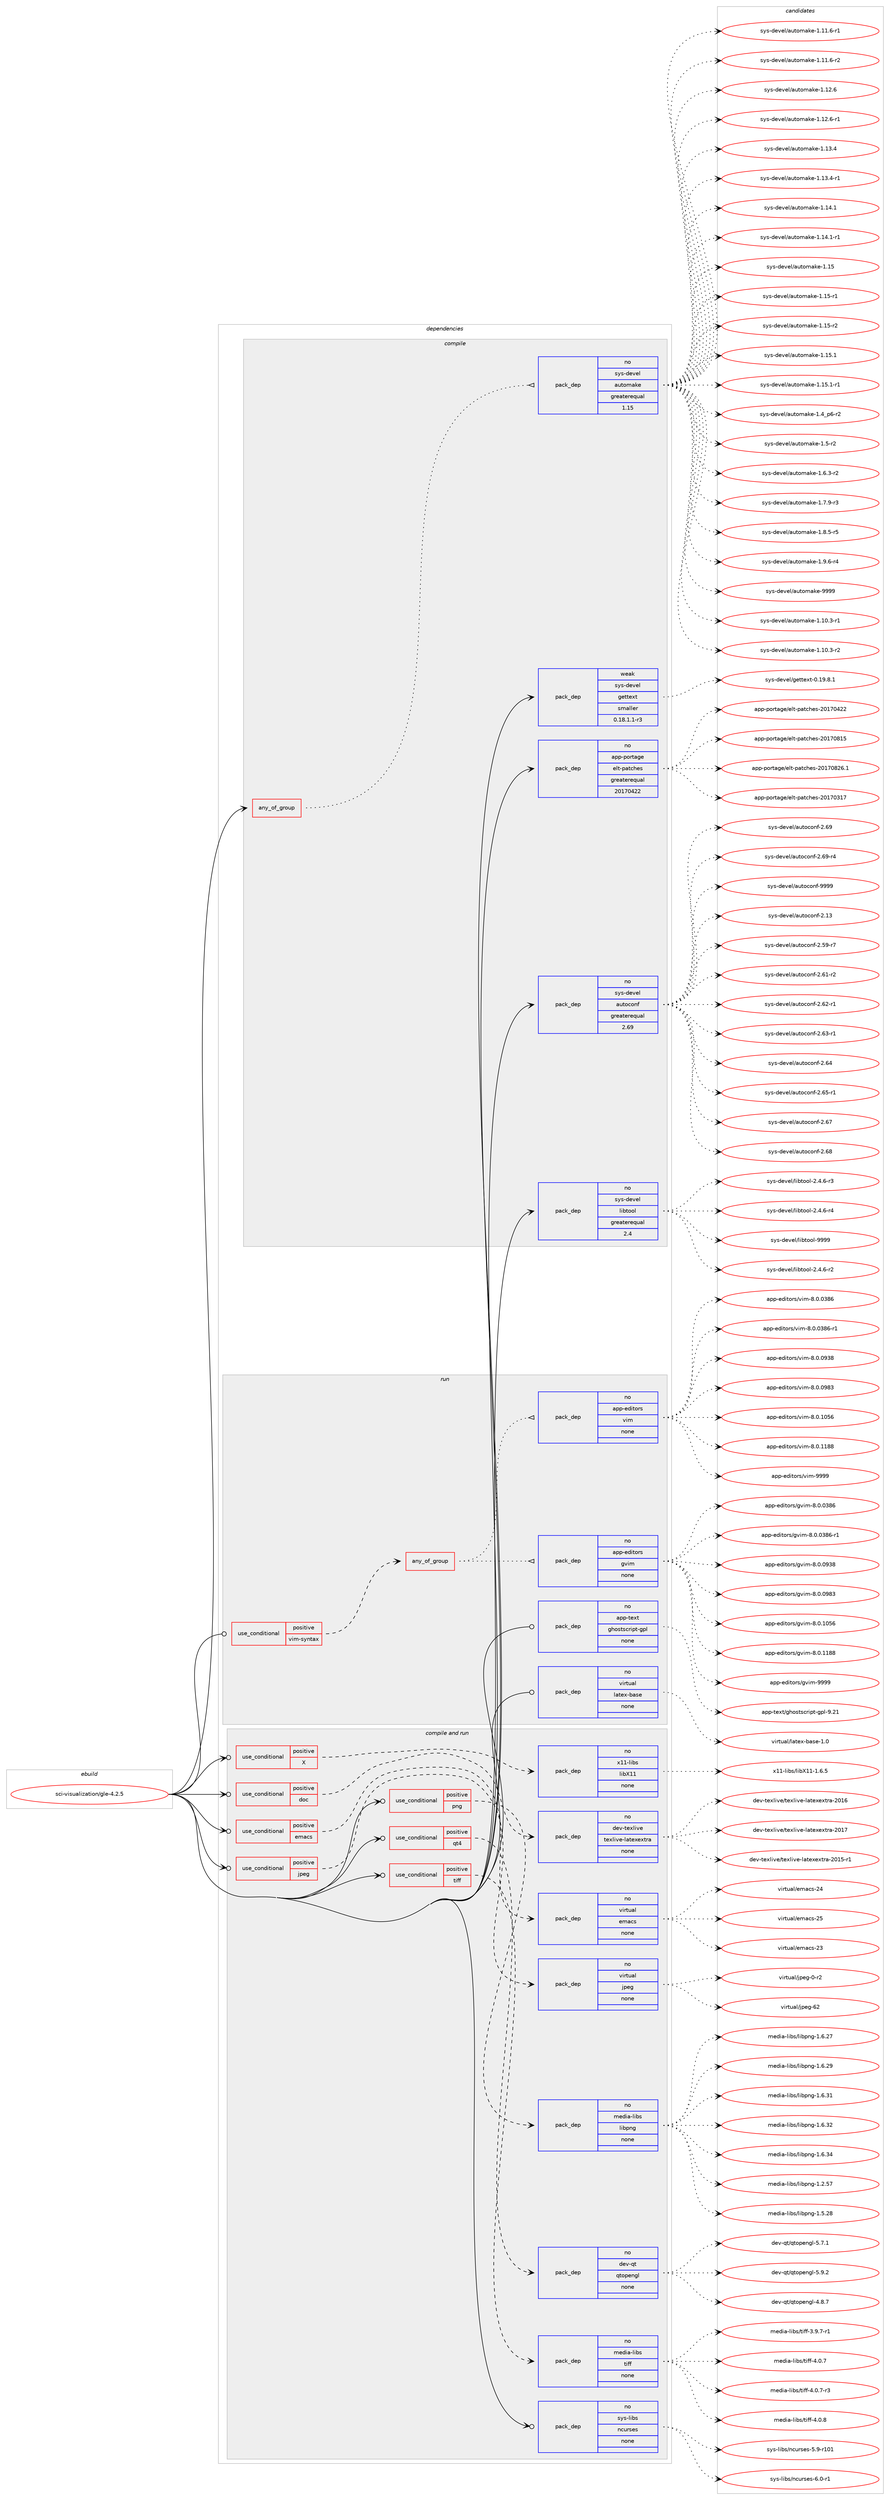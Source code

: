 digraph prolog {

# *************
# Graph options
# *************

newrank=true;
concentrate=true;
compound=true;
graph [rankdir=LR,fontname=Helvetica,fontsize=10,ranksep=1.5];#, ranksep=2.5, nodesep=0.2];
edge  [arrowhead=vee];
node  [fontname=Helvetica,fontsize=10];

# **********
# The ebuild
# **********

subgraph cluster_leftcol {
color=gray;
rank=same;
label=<<i>ebuild</i>>;
id [label="sci-visualization/gle-4.2.5", color=red, width=4, href="../sci-visualization/gle-4.2.5.svg"];
}

# ****************
# The dependencies
# ****************

subgraph cluster_midcol {
color=gray;
label=<<i>dependencies</i>>;
subgraph cluster_compile {
fillcolor="#eeeeee";
style=filled;
label=<<i>compile</i>>;
subgraph any7788 {
dependency458788 [label=<<TABLE BORDER="0" CELLBORDER="1" CELLSPACING="0" CELLPADDING="4"><TR><TD CELLPADDING="10">any_of_group</TD></TR></TABLE>>, shape=none, color=red];subgraph pack338553 {
dependency458789 [label=<<TABLE BORDER="0" CELLBORDER="1" CELLSPACING="0" CELLPADDING="4" WIDTH="220"><TR><TD ROWSPAN="6" CELLPADDING="30">pack_dep</TD></TR><TR><TD WIDTH="110">no</TD></TR><TR><TD>sys-devel</TD></TR><TR><TD>automake</TD></TR><TR><TD>greaterequal</TD></TR><TR><TD>1.15</TD></TR></TABLE>>, shape=none, color=blue];
}
dependency458788:e -> dependency458789:w [weight=20,style="dotted",arrowhead="oinv"];
}
id:e -> dependency458788:w [weight=20,style="solid",arrowhead="vee"];
subgraph pack338554 {
dependency458790 [label=<<TABLE BORDER="0" CELLBORDER="1" CELLSPACING="0" CELLPADDING="4" WIDTH="220"><TR><TD ROWSPAN="6" CELLPADDING="30">pack_dep</TD></TR><TR><TD WIDTH="110">no</TD></TR><TR><TD>app-portage</TD></TR><TR><TD>elt-patches</TD></TR><TR><TD>greaterequal</TD></TR><TR><TD>20170422</TD></TR></TABLE>>, shape=none, color=blue];
}
id:e -> dependency458790:w [weight=20,style="solid",arrowhead="vee"];
subgraph pack338555 {
dependency458791 [label=<<TABLE BORDER="0" CELLBORDER="1" CELLSPACING="0" CELLPADDING="4" WIDTH="220"><TR><TD ROWSPAN="6" CELLPADDING="30">pack_dep</TD></TR><TR><TD WIDTH="110">no</TD></TR><TR><TD>sys-devel</TD></TR><TR><TD>autoconf</TD></TR><TR><TD>greaterequal</TD></TR><TR><TD>2.69</TD></TR></TABLE>>, shape=none, color=blue];
}
id:e -> dependency458791:w [weight=20,style="solid",arrowhead="vee"];
subgraph pack338556 {
dependency458792 [label=<<TABLE BORDER="0" CELLBORDER="1" CELLSPACING="0" CELLPADDING="4" WIDTH="220"><TR><TD ROWSPAN="6" CELLPADDING="30">pack_dep</TD></TR><TR><TD WIDTH="110">no</TD></TR><TR><TD>sys-devel</TD></TR><TR><TD>libtool</TD></TR><TR><TD>greaterequal</TD></TR><TR><TD>2.4</TD></TR></TABLE>>, shape=none, color=blue];
}
id:e -> dependency458792:w [weight=20,style="solid",arrowhead="vee"];
subgraph pack338557 {
dependency458793 [label=<<TABLE BORDER="0" CELLBORDER="1" CELLSPACING="0" CELLPADDING="4" WIDTH="220"><TR><TD ROWSPAN="6" CELLPADDING="30">pack_dep</TD></TR><TR><TD WIDTH="110">weak</TD></TR><TR><TD>sys-devel</TD></TR><TR><TD>gettext</TD></TR><TR><TD>smaller</TD></TR><TR><TD>0.18.1.1-r3</TD></TR></TABLE>>, shape=none, color=blue];
}
id:e -> dependency458793:w [weight=20,style="solid",arrowhead="vee"];
}
subgraph cluster_compileandrun {
fillcolor="#eeeeee";
style=filled;
label=<<i>compile and run</i>>;
subgraph cond112197 {
dependency458794 [label=<<TABLE BORDER="0" CELLBORDER="1" CELLSPACING="0" CELLPADDING="4"><TR><TD ROWSPAN="3" CELLPADDING="10">use_conditional</TD></TR><TR><TD>positive</TD></TR><TR><TD>X</TD></TR></TABLE>>, shape=none, color=red];
subgraph pack338558 {
dependency458795 [label=<<TABLE BORDER="0" CELLBORDER="1" CELLSPACING="0" CELLPADDING="4" WIDTH="220"><TR><TD ROWSPAN="6" CELLPADDING="30">pack_dep</TD></TR><TR><TD WIDTH="110">no</TD></TR><TR><TD>x11-libs</TD></TR><TR><TD>libX11</TD></TR><TR><TD>none</TD></TR><TR><TD></TD></TR></TABLE>>, shape=none, color=blue];
}
dependency458794:e -> dependency458795:w [weight=20,style="dashed",arrowhead="vee"];
}
id:e -> dependency458794:w [weight=20,style="solid",arrowhead="odotvee"];
subgraph cond112198 {
dependency458796 [label=<<TABLE BORDER="0" CELLBORDER="1" CELLSPACING="0" CELLPADDING="4"><TR><TD ROWSPAN="3" CELLPADDING="10">use_conditional</TD></TR><TR><TD>positive</TD></TR><TR><TD>doc</TD></TR></TABLE>>, shape=none, color=red];
subgraph pack338559 {
dependency458797 [label=<<TABLE BORDER="0" CELLBORDER="1" CELLSPACING="0" CELLPADDING="4" WIDTH="220"><TR><TD ROWSPAN="6" CELLPADDING="30">pack_dep</TD></TR><TR><TD WIDTH="110">no</TD></TR><TR><TD>dev-texlive</TD></TR><TR><TD>texlive-latexextra</TD></TR><TR><TD>none</TD></TR><TR><TD></TD></TR></TABLE>>, shape=none, color=blue];
}
dependency458796:e -> dependency458797:w [weight=20,style="dashed",arrowhead="vee"];
}
id:e -> dependency458796:w [weight=20,style="solid",arrowhead="odotvee"];
subgraph cond112199 {
dependency458798 [label=<<TABLE BORDER="0" CELLBORDER="1" CELLSPACING="0" CELLPADDING="4"><TR><TD ROWSPAN="3" CELLPADDING="10">use_conditional</TD></TR><TR><TD>positive</TD></TR><TR><TD>emacs</TD></TR></TABLE>>, shape=none, color=red];
subgraph pack338560 {
dependency458799 [label=<<TABLE BORDER="0" CELLBORDER="1" CELLSPACING="0" CELLPADDING="4" WIDTH="220"><TR><TD ROWSPAN="6" CELLPADDING="30">pack_dep</TD></TR><TR><TD WIDTH="110">no</TD></TR><TR><TD>virtual</TD></TR><TR><TD>emacs</TD></TR><TR><TD>none</TD></TR><TR><TD></TD></TR></TABLE>>, shape=none, color=blue];
}
dependency458798:e -> dependency458799:w [weight=20,style="dashed",arrowhead="vee"];
}
id:e -> dependency458798:w [weight=20,style="solid",arrowhead="odotvee"];
subgraph cond112200 {
dependency458800 [label=<<TABLE BORDER="0" CELLBORDER="1" CELLSPACING="0" CELLPADDING="4"><TR><TD ROWSPAN="3" CELLPADDING="10">use_conditional</TD></TR><TR><TD>positive</TD></TR><TR><TD>jpeg</TD></TR></TABLE>>, shape=none, color=red];
subgraph pack338561 {
dependency458801 [label=<<TABLE BORDER="0" CELLBORDER="1" CELLSPACING="0" CELLPADDING="4" WIDTH="220"><TR><TD ROWSPAN="6" CELLPADDING="30">pack_dep</TD></TR><TR><TD WIDTH="110">no</TD></TR><TR><TD>virtual</TD></TR><TR><TD>jpeg</TD></TR><TR><TD>none</TD></TR><TR><TD></TD></TR></TABLE>>, shape=none, color=blue];
}
dependency458800:e -> dependency458801:w [weight=20,style="dashed",arrowhead="vee"];
}
id:e -> dependency458800:w [weight=20,style="solid",arrowhead="odotvee"];
subgraph cond112201 {
dependency458802 [label=<<TABLE BORDER="0" CELLBORDER="1" CELLSPACING="0" CELLPADDING="4"><TR><TD ROWSPAN="3" CELLPADDING="10">use_conditional</TD></TR><TR><TD>positive</TD></TR><TR><TD>png</TD></TR></TABLE>>, shape=none, color=red];
subgraph pack338562 {
dependency458803 [label=<<TABLE BORDER="0" CELLBORDER="1" CELLSPACING="0" CELLPADDING="4" WIDTH="220"><TR><TD ROWSPAN="6" CELLPADDING="30">pack_dep</TD></TR><TR><TD WIDTH="110">no</TD></TR><TR><TD>media-libs</TD></TR><TR><TD>libpng</TD></TR><TR><TD>none</TD></TR><TR><TD></TD></TR></TABLE>>, shape=none, color=blue];
}
dependency458802:e -> dependency458803:w [weight=20,style="dashed",arrowhead="vee"];
}
id:e -> dependency458802:w [weight=20,style="solid",arrowhead="odotvee"];
subgraph cond112202 {
dependency458804 [label=<<TABLE BORDER="0" CELLBORDER="1" CELLSPACING="0" CELLPADDING="4"><TR><TD ROWSPAN="3" CELLPADDING="10">use_conditional</TD></TR><TR><TD>positive</TD></TR><TR><TD>qt4</TD></TR></TABLE>>, shape=none, color=red];
subgraph pack338563 {
dependency458805 [label=<<TABLE BORDER="0" CELLBORDER="1" CELLSPACING="0" CELLPADDING="4" WIDTH="220"><TR><TD ROWSPAN="6" CELLPADDING="30">pack_dep</TD></TR><TR><TD WIDTH="110">no</TD></TR><TR><TD>dev-qt</TD></TR><TR><TD>qtopengl</TD></TR><TR><TD>none</TD></TR><TR><TD></TD></TR></TABLE>>, shape=none, color=blue];
}
dependency458804:e -> dependency458805:w [weight=20,style="dashed",arrowhead="vee"];
}
id:e -> dependency458804:w [weight=20,style="solid",arrowhead="odotvee"];
subgraph cond112203 {
dependency458806 [label=<<TABLE BORDER="0" CELLBORDER="1" CELLSPACING="0" CELLPADDING="4"><TR><TD ROWSPAN="3" CELLPADDING="10">use_conditional</TD></TR><TR><TD>positive</TD></TR><TR><TD>tiff</TD></TR></TABLE>>, shape=none, color=red];
subgraph pack338564 {
dependency458807 [label=<<TABLE BORDER="0" CELLBORDER="1" CELLSPACING="0" CELLPADDING="4" WIDTH="220"><TR><TD ROWSPAN="6" CELLPADDING="30">pack_dep</TD></TR><TR><TD WIDTH="110">no</TD></TR><TR><TD>media-libs</TD></TR><TR><TD>tiff</TD></TR><TR><TD>none</TD></TR><TR><TD></TD></TR></TABLE>>, shape=none, color=blue];
}
dependency458806:e -> dependency458807:w [weight=20,style="dashed",arrowhead="vee"];
}
id:e -> dependency458806:w [weight=20,style="solid",arrowhead="odotvee"];
subgraph pack338565 {
dependency458808 [label=<<TABLE BORDER="0" CELLBORDER="1" CELLSPACING="0" CELLPADDING="4" WIDTH="220"><TR><TD ROWSPAN="6" CELLPADDING="30">pack_dep</TD></TR><TR><TD WIDTH="110">no</TD></TR><TR><TD>sys-libs</TD></TR><TR><TD>ncurses</TD></TR><TR><TD>none</TD></TR><TR><TD></TD></TR></TABLE>>, shape=none, color=blue];
}
id:e -> dependency458808:w [weight=20,style="solid",arrowhead="odotvee"];
}
subgraph cluster_run {
fillcolor="#eeeeee";
style=filled;
label=<<i>run</i>>;
subgraph cond112204 {
dependency458809 [label=<<TABLE BORDER="0" CELLBORDER="1" CELLSPACING="0" CELLPADDING="4"><TR><TD ROWSPAN="3" CELLPADDING="10">use_conditional</TD></TR><TR><TD>positive</TD></TR><TR><TD>vim-syntax</TD></TR></TABLE>>, shape=none, color=red];
subgraph any7789 {
dependency458810 [label=<<TABLE BORDER="0" CELLBORDER="1" CELLSPACING="0" CELLPADDING="4"><TR><TD CELLPADDING="10">any_of_group</TD></TR></TABLE>>, shape=none, color=red];subgraph pack338566 {
dependency458811 [label=<<TABLE BORDER="0" CELLBORDER="1" CELLSPACING="0" CELLPADDING="4" WIDTH="220"><TR><TD ROWSPAN="6" CELLPADDING="30">pack_dep</TD></TR><TR><TD WIDTH="110">no</TD></TR><TR><TD>app-editors</TD></TR><TR><TD>vim</TD></TR><TR><TD>none</TD></TR><TR><TD></TD></TR></TABLE>>, shape=none, color=blue];
}
dependency458810:e -> dependency458811:w [weight=20,style="dotted",arrowhead="oinv"];
subgraph pack338567 {
dependency458812 [label=<<TABLE BORDER="0" CELLBORDER="1" CELLSPACING="0" CELLPADDING="4" WIDTH="220"><TR><TD ROWSPAN="6" CELLPADDING="30">pack_dep</TD></TR><TR><TD WIDTH="110">no</TD></TR><TR><TD>app-editors</TD></TR><TR><TD>gvim</TD></TR><TR><TD>none</TD></TR><TR><TD></TD></TR></TABLE>>, shape=none, color=blue];
}
dependency458810:e -> dependency458812:w [weight=20,style="dotted",arrowhead="oinv"];
}
dependency458809:e -> dependency458810:w [weight=20,style="dashed",arrowhead="vee"];
}
id:e -> dependency458809:w [weight=20,style="solid",arrowhead="odot"];
subgraph pack338568 {
dependency458813 [label=<<TABLE BORDER="0" CELLBORDER="1" CELLSPACING="0" CELLPADDING="4" WIDTH="220"><TR><TD ROWSPAN="6" CELLPADDING="30">pack_dep</TD></TR><TR><TD WIDTH="110">no</TD></TR><TR><TD>app-text</TD></TR><TR><TD>ghostscript-gpl</TD></TR><TR><TD>none</TD></TR><TR><TD></TD></TR></TABLE>>, shape=none, color=blue];
}
id:e -> dependency458813:w [weight=20,style="solid",arrowhead="odot"];
subgraph pack338569 {
dependency458814 [label=<<TABLE BORDER="0" CELLBORDER="1" CELLSPACING="0" CELLPADDING="4" WIDTH="220"><TR><TD ROWSPAN="6" CELLPADDING="30">pack_dep</TD></TR><TR><TD WIDTH="110">no</TD></TR><TR><TD>virtual</TD></TR><TR><TD>latex-base</TD></TR><TR><TD>none</TD></TR><TR><TD></TD></TR></TABLE>>, shape=none, color=blue];
}
id:e -> dependency458814:w [weight=20,style="solid",arrowhead="odot"];
}
}

# **************
# The candidates
# **************

subgraph cluster_choices {
rank=same;
color=gray;
label=<<i>candidates</i>>;

subgraph choice338553 {
color=black;
nodesep=1;
choice11512111545100101118101108479711711611110997107101454946494846514511449 [label="sys-devel/automake-1.10.3-r1", color=red, width=4,href="../sys-devel/automake-1.10.3-r1.svg"];
choice11512111545100101118101108479711711611110997107101454946494846514511450 [label="sys-devel/automake-1.10.3-r2", color=red, width=4,href="../sys-devel/automake-1.10.3-r2.svg"];
choice11512111545100101118101108479711711611110997107101454946494946544511449 [label="sys-devel/automake-1.11.6-r1", color=red, width=4,href="../sys-devel/automake-1.11.6-r1.svg"];
choice11512111545100101118101108479711711611110997107101454946494946544511450 [label="sys-devel/automake-1.11.6-r2", color=red, width=4,href="../sys-devel/automake-1.11.6-r2.svg"];
choice1151211154510010111810110847971171161111099710710145494649504654 [label="sys-devel/automake-1.12.6", color=red, width=4,href="../sys-devel/automake-1.12.6.svg"];
choice11512111545100101118101108479711711611110997107101454946495046544511449 [label="sys-devel/automake-1.12.6-r1", color=red, width=4,href="../sys-devel/automake-1.12.6-r1.svg"];
choice1151211154510010111810110847971171161111099710710145494649514652 [label="sys-devel/automake-1.13.4", color=red, width=4,href="../sys-devel/automake-1.13.4.svg"];
choice11512111545100101118101108479711711611110997107101454946495146524511449 [label="sys-devel/automake-1.13.4-r1", color=red, width=4,href="../sys-devel/automake-1.13.4-r1.svg"];
choice1151211154510010111810110847971171161111099710710145494649524649 [label="sys-devel/automake-1.14.1", color=red, width=4,href="../sys-devel/automake-1.14.1.svg"];
choice11512111545100101118101108479711711611110997107101454946495246494511449 [label="sys-devel/automake-1.14.1-r1", color=red, width=4,href="../sys-devel/automake-1.14.1-r1.svg"];
choice115121115451001011181011084797117116111109971071014549464953 [label="sys-devel/automake-1.15", color=red, width=4,href="../sys-devel/automake-1.15.svg"];
choice1151211154510010111810110847971171161111099710710145494649534511449 [label="sys-devel/automake-1.15-r1", color=red, width=4,href="../sys-devel/automake-1.15-r1.svg"];
choice1151211154510010111810110847971171161111099710710145494649534511450 [label="sys-devel/automake-1.15-r2", color=red, width=4,href="../sys-devel/automake-1.15-r2.svg"];
choice1151211154510010111810110847971171161111099710710145494649534649 [label="sys-devel/automake-1.15.1", color=red, width=4,href="../sys-devel/automake-1.15.1.svg"];
choice11512111545100101118101108479711711611110997107101454946495346494511449 [label="sys-devel/automake-1.15.1-r1", color=red, width=4,href="../sys-devel/automake-1.15.1-r1.svg"];
choice115121115451001011181011084797117116111109971071014549465295112544511450 [label="sys-devel/automake-1.4_p6-r2", color=red, width=4,href="../sys-devel/automake-1.4_p6-r2.svg"];
choice11512111545100101118101108479711711611110997107101454946534511450 [label="sys-devel/automake-1.5-r2", color=red, width=4,href="../sys-devel/automake-1.5-r2.svg"];
choice115121115451001011181011084797117116111109971071014549465446514511450 [label="sys-devel/automake-1.6.3-r2", color=red, width=4,href="../sys-devel/automake-1.6.3-r2.svg"];
choice115121115451001011181011084797117116111109971071014549465546574511451 [label="sys-devel/automake-1.7.9-r3", color=red, width=4,href="../sys-devel/automake-1.7.9-r3.svg"];
choice115121115451001011181011084797117116111109971071014549465646534511453 [label="sys-devel/automake-1.8.5-r5", color=red, width=4,href="../sys-devel/automake-1.8.5-r5.svg"];
choice115121115451001011181011084797117116111109971071014549465746544511452 [label="sys-devel/automake-1.9.6-r4", color=red, width=4,href="../sys-devel/automake-1.9.6-r4.svg"];
choice115121115451001011181011084797117116111109971071014557575757 [label="sys-devel/automake-9999", color=red, width=4,href="../sys-devel/automake-9999.svg"];
dependency458789:e -> choice11512111545100101118101108479711711611110997107101454946494846514511449:w [style=dotted,weight="100"];
dependency458789:e -> choice11512111545100101118101108479711711611110997107101454946494846514511450:w [style=dotted,weight="100"];
dependency458789:e -> choice11512111545100101118101108479711711611110997107101454946494946544511449:w [style=dotted,weight="100"];
dependency458789:e -> choice11512111545100101118101108479711711611110997107101454946494946544511450:w [style=dotted,weight="100"];
dependency458789:e -> choice1151211154510010111810110847971171161111099710710145494649504654:w [style=dotted,weight="100"];
dependency458789:e -> choice11512111545100101118101108479711711611110997107101454946495046544511449:w [style=dotted,weight="100"];
dependency458789:e -> choice1151211154510010111810110847971171161111099710710145494649514652:w [style=dotted,weight="100"];
dependency458789:e -> choice11512111545100101118101108479711711611110997107101454946495146524511449:w [style=dotted,weight="100"];
dependency458789:e -> choice1151211154510010111810110847971171161111099710710145494649524649:w [style=dotted,weight="100"];
dependency458789:e -> choice11512111545100101118101108479711711611110997107101454946495246494511449:w [style=dotted,weight="100"];
dependency458789:e -> choice115121115451001011181011084797117116111109971071014549464953:w [style=dotted,weight="100"];
dependency458789:e -> choice1151211154510010111810110847971171161111099710710145494649534511449:w [style=dotted,weight="100"];
dependency458789:e -> choice1151211154510010111810110847971171161111099710710145494649534511450:w [style=dotted,weight="100"];
dependency458789:e -> choice1151211154510010111810110847971171161111099710710145494649534649:w [style=dotted,weight="100"];
dependency458789:e -> choice11512111545100101118101108479711711611110997107101454946495346494511449:w [style=dotted,weight="100"];
dependency458789:e -> choice115121115451001011181011084797117116111109971071014549465295112544511450:w [style=dotted,weight="100"];
dependency458789:e -> choice11512111545100101118101108479711711611110997107101454946534511450:w [style=dotted,weight="100"];
dependency458789:e -> choice115121115451001011181011084797117116111109971071014549465446514511450:w [style=dotted,weight="100"];
dependency458789:e -> choice115121115451001011181011084797117116111109971071014549465546574511451:w [style=dotted,weight="100"];
dependency458789:e -> choice115121115451001011181011084797117116111109971071014549465646534511453:w [style=dotted,weight="100"];
dependency458789:e -> choice115121115451001011181011084797117116111109971071014549465746544511452:w [style=dotted,weight="100"];
dependency458789:e -> choice115121115451001011181011084797117116111109971071014557575757:w [style=dotted,weight="100"];
}
subgraph choice338554 {
color=black;
nodesep=1;
choice97112112451121111141169710310147101108116451129711699104101115455048495548514955 [label="app-portage/elt-patches-20170317", color=red, width=4,href="../app-portage/elt-patches-20170317.svg"];
choice97112112451121111141169710310147101108116451129711699104101115455048495548525050 [label="app-portage/elt-patches-20170422", color=red, width=4,href="../app-portage/elt-patches-20170422.svg"];
choice97112112451121111141169710310147101108116451129711699104101115455048495548564953 [label="app-portage/elt-patches-20170815", color=red, width=4,href="../app-portage/elt-patches-20170815.svg"];
choice971121124511211111411697103101471011081164511297116991041011154550484955485650544649 [label="app-portage/elt-patches-20170826.1", color=red, width=4,href="../app-portage/elt-patches-20170826.1.svg"];
dependency458790:e -> choice97112112451121111141169710310147101108116451129711699104101115455048495548514955:w [style=dotted,weight="100"];
dependency458790:e -> choice97112112451121111141169710310147101108116451129711699104101115455048495548525050:w [style=dotted,weight="100"];
dependency458790:e -> choice97112112451121111141169710310147101108116451129711699104101115455048495548564953:w [style=dotted,weight="100"];
dependency458790:e -> choice971121124511211111411697103101471011081164511297116991041011154550484955485650544649:w [style=dotted,weight="100"];
}
subgraph choice338555 {
color=black;
nodesep=1;
choice115121115451001011181011084797117116111991111101024550464951 [label="sys-devel/autoconf-2.13", color=red, width=4,href="../sys-devel/autoconf-2.13.svg"];
choice1151211154510010111810110847971171161119911111010245504653574511455 [label="sys-devel/autoconf-2.59-r7", color=red, width=4,href="../sys-devel/autoconf-2.59-r7.svg"];
choice1151211154510010111810110847971171161119911111010245504654494511450 [label="sys-devel/autoconf-2.61-r2", color=red, width=4,href="../sys-devel/autoconf-2.61-r2.svg"];
choice1151211154510010111810110847971171161119911111010245504654504511449 [label="sys-devel/autoconf-2.62-r1", color=red, width=4,href="../sys-devel/autoconf-2.62-r1.svg"];
choice1151211154510010111810110847971171161119911111010245504654514511449 [label="sys-devel/autoconf-2.63-r1", color=red, width=4,href="../sys-devel/autoconf-2.63-r1.svg"];
choice115121115451001011181011084797117116111991111101024550465452 [label="sys-devel/autoconf-2.64", color=red, width=4,href="../sys-devel/autoconf-2.64.svg"];
choice1151211154510010111810110847971171161119911111010245504654534511449 [label="sys-devel/autoconf-2.65-r1", color=red, width=4,href="../sys-devel/autoconf-2.65-r1.svg"];
choice115121115451001011181011084797117116111991111101024550465455 [label="sys-devel/autoconf-2.67", color=red, width=4,href="../sys-devel/autoconf-2.67.svg"];
choice115121115451001011181011084797117116111991111101024550465456 [label="sys-devel/autoconf-2.68", color=red, width=4,href="../sys-devel/autoconf-2.68.svg"];
choice115121115451001011181011084797117116111991111101024550465457 [label="sys-devel/autoconf-2.69", color=red, width=4,href="../sys-devel/autoconf-2.69.svg"];
choice1151211154510010111810110847971171161119911111010245504654574511452 [label="sys-devel/autoconf-2.69-r4", color=red, width=4,href="../sys-devel/autoconf-2.69-r4.svg"];
choice115121115451001011181011084797117116111991111101024557575757 [label="sys-devel/autoconf-9999", color=red, width=4,href="../sys-devel/autoconf-9999.svg"];
dependency458791:e -> choice115121115451001011181011084797117116111991111101024550464951:w [style=dotted,weight="100"];
dependency458791:e -> choice1151211154510010111810110847971171161119911111010245504653574511455:w [style=dotted,weight="100"];
dependency458791:e -> choice1151211154510010111810110847971171161119911111010245504654494511450:w [style=dotted,weight="100"];
dependency458791:e -> choice1151211154510010111810110847971171161119911111010245504654504511449:w [style=dotted,weight="100"];
dependency458791:e -> choice1151211154510010111810110847971171161119911111010245504654514511449:w [style=dotted,weight="100"];
dependency458791:e -> choice115121115451001011181011084797117116111991111101024550465452:w [style=dotted,weight="100"];
dependency458791:e -> choice1151211154510010111810110847971171161119911111010245504654534511449:w [style=dotted,weight="100"];
dependency458791:e -> choice115121115451001011181011084797117116111991111101024550465455:w [style=dotted,weight="100"];
dependency458791:e -> choice115121115451001011181011084797117116111991111101024550465456:w [style=dotted,weight="100"];
dependency458791:e -> choice115121115451001011181011084797117116111991111101024550465457:w [style=dotted,weight="100"];
dependency458791:e -> choice1151211154510010111810110847971171161119911111010245504654574511452:w [style=dotted,weight="100"];
dependency458791:e -> choice115121115451001011181011084797117116111991111101024557575757:w [style=dotted,weight="100"];
}
subgraph choice338556 {
color=black;
nodesep=1;
choice1151211154510010111810110847108105981161111111084550465246544511450 [label="sys-devel/libtool-2.4.6-r2", color=red, width=4,href="../sys-devel/libtool-2.4.6-r2.svg"];
choice1151211154510010111810110847108105981161111111084550465246544511451 [label="sys-devel/libtool-2.4.6-r3", color=red, width=4,href="../sys-devel/libtool-2.4.6-r3.svg"];
choice1151211154510010111810110847108105981161111111084550465246544511452 [label="sys-devel/libtool-2.4.6-r4", color=red, width=4,href="../sys-devel/libtool-2.4.6-r4.svg"];
choice1151211154510010111810110847108105981161111111084557575757 [label="sys-devel/libtool-9999", color=red, width=4,href="../sys-devel/libtool-9999.svg"];
dependency458792:e -> choice1151211154510010111810110847108105981161111111084550465246544511450:w [style=dotted,weight="100"];
dependency458792:e -> choice1151211154510010111810110847108105981161111111084550465246544511451:w [style=dotted,weight="100"];
dependency458792:e -> choice1151211154510010111810110847108105981161111111084550465246544511452:w [style=dotted,weight="100"];
dependency458792:e -> choice1151211154510010111810110847108105981161111111084557575757:w [style=dotted,weight="100"];
}
subgraph choice338557 {
color=black;
nodesep=1;
choice1151211154510010111810110847103101116116101120116454846495746564649 [label="sys-devel/gettext-0.19.8.1", color=red, width=4,href="../sys-devel/gettext-0.19.8.1.svg"];
dependency458793:e -> choice1151211154510010111810110847103101116116101120116454846495746564649:w [style=dotted,weight="100"];
}
subgraph choice338558 {
color=black;
nodesep=1;
choice120494945108105981154710810598884949454946544653 [label="x11-libs/libX11-1.6.5", color=red, width=4,href="../x11-libs/libX11-1.6.5.svg"];
dependency458795:e -> choice120494945108105981154710810598884949454946544653:w [style=dotted,weight="100"];
}
subgraph choice338559 {
color=black;
nodesep=1;
choice100101118451161011201081051181014711610112010810511810145108971161011201011201161149745504849534511449 [label="dev-texlive/texlive-latexextra-2015-r1", color=red, width=4,href="../dev-texlive/texlive-latexextra-2015-r1.svg"];
choice10010111845116101120108105118101471161011201081051181014510897116101120101120116114974550484954 [label="dev-texlive/texlive-latexextra-2016", color=red, width=4,href="../dev-texlive/texlive-latexextra-2016.svg"];
choice10010111845116101120108105118101471161011201081051181014510897116101120101120116114974550484955 [label="dev-texlive/texlive-latexextra-2017", color=red, width=4,href="../dev-texlive/texlive-latexextra-2017.svg"];
dependency458797:e -> choice100101118451161011201081051181014711610112010810511810145108971161011201011201161149745504849534511449:w [style=dotted,weight="100"];
dependency458797:e -> choice10010111845116101120108105118101471161011201081051181014510897116101120101120116114974550484954:w [style=dotted,weight="100"];
dependency458797:e -> choice10010111845116101120108105118101471161011201081051181014510897116101120101120116114974550484955:w [style=dotted,weight="100"];
}
subgraph choice338560 {
color=black;
nodesep=1;
choice11810511411611797108471011099799115455051 [label="virtual/emacs-23", color=red, width=4,href="../virtual/emacs-23.svg"];
choice11810511411611797108471011099799115455052 [label="virtual/emacs-24", color=red, width=4,href="../virtual/emacs-24.svg"];
choice11810511411611797108471011099799115455053 [label="virtual/emacs-25", color=red, width=4,href="../virtual/emacs-25.svg"];
dependency458799:e -> choice11810511411611797108471011099799115455051:w [style=dotted,weight="100"];
dependency458799:e -> choice11810511411611797108471011099799115455052:w [style=dotted,weight="100"];
dependency458799:e -> choice11810511411611797108471011099799115455053:w [style=dotted,weight="100"];
}
subgraph choice338561 {
color=black;
nodesep=1;
choice118105114116117971084710611210110345484511450 [label="virtual/jpeg-0-r2", color=red, width=4,href="../virtual/jpeg-0-r2.svg"];
choice1181051141161179710847106112101103455450 [label="virtual/jpeg-62", color=red, width=4,href="../virtual/jpeg-62.svg"];
dependency458801:e -> choice118105114116117971084710611210110345484511450:w [style=dotted,weight="100"];
dependency458801:e -> choice1181051141161179710847106112101103455450:w [style=dotted,weight="100"];
}
subgraph choice338562 {
color=black;
nodesep=1;
choice109101100105974510810598115471081059811211010345494650465355 [label="media-libs/libpng-1.2.57", color=red, width=4,href="../media-libs/libpng-1.2.57.svg"];
choice109101100105974510810598115471081059811211010345494653465056 [label="media-libs/libpng-1.5.28", color=red, width=4,href="../media-libs/libpng-1.5.28.svg"];
choice109101100105974510810598115471081059811211010345494654465055 [label="media-libs/libpng-1.6.27", color=red, width=4,href="../media-libs/libpng-1.6.27.svg"];
choice109101100105974510810598115471081059811211010345494654465057 [label="media-libs/libpng-1.6.29", color=red, width=4,href="../media-libs/libpng-1.6.29.svg"];
choice109101100105974510810598115471081059811211010345494654465149 [label="media-libs/libpng-1.6.31", color=red, width=4,href="../media-libs/libpng-1.6.31.svg"];
choice109101100105974510810598115471081059811211010345494654465150 [label="media-libs/libpng-1.6.32", color=red, width=4,href="../media-libs/libpng-1.6.32.svg"];
choice109101100105974510810598115471081059811211010345494654465152 [label="media-libs/libpng-1.6.34", color=red, width=4,href="../media-libs/libpng-1.6.34.svg"];
dependency458803:e -> choice109101100105974510810598115471081059811211010345494650465355:w [style=dotted,weight="100"];
dependency458803:e -> choice109101100105974510810598115471081059811211010345494653465056:w [style=dotted,weight="100"];
dependency458803:e -> choice109101100105974510810598115471081059811211010345494654465055:w [style=dotted,weight="100"];
dependency458803:e -> choice109101100105974510810598115471081059811211010345494654465057:w [style=dotted,weight="100"];
dependency458803:e -> choice109101100105974510810598115471081059811211010345494654465149:w [style=dotted,weight="100"];
dependency458803:e -> choice109101100105974510810598115471081059811211010345494654465150:w [style=dotted,weight="100"];
dependency458803:e -> choice109101100105974510810598115471081059811211010345494654465152:w [style=dotted,weight="100"];
}
subgraph choice338563 {
color=black;
nodesep=1;
choice1001011184511311647113116111112101110103108455246564655 [label="dev-qt/qtopengl-4.8.7", color=red, width=4,href="../dev-qt/qtopengl-4.8.7.svg"];
choice1001011184511311647113116111112101110103108455346554649 [label="dev-qt/qtopengl-5.7.1", color=red, width=4,href="../dev-qt/qtopengl-5.7.1.svg"];
choice1001011184511311647113116111112101110103108455346574650 [label="dev-qt/qtopengl-5.9.2", color=red, width=4,href="../dev-qt/qtopengl-5.9.2.svg"];
dependency458805:e -> choice1001011184511311647113116111112101110103108455246564655:w [style=dotted,weight="100"];
dependency458805:e -> choice1001011184511311647113116111112101110103108455346554649:w [style=dotted,weight="100"];
dependency458805:e -> choice1001011184511311647113116111112101110103108455346574650:w [style=dotted,weight="100"];
}
subgraph choice338564 {
color=black;
nodesep=1;
choice109101100105974510810598115471161051021024551465746554511449 [label="media-libs/tiff-3.9.7-r1", color=red, width=4,href="../media-libs/tiff-3.9.7-r1.svg"];
choice10910110010597451081059811547116105102102455246484655 [label="media-libs/tiff-4.0.7", color=red, width=4,href="../media-libs/tiff-4.0.7.svg"];
choice109101100105974510810598115471161051021024552464846554511451 [label="media-libs/tiff-4.0.7-r3", color=red, width=4,href="../media-libs/tiff-4.0.7-r3.svg"];
choice10910110010597451081059811547116105102102455246484656 [label="media-libs/tiff-4.0.8", color=red, width=4,href="../media-libs/tiff-4.0.8.svg"];
dependency458807:e -> choice109101100105974510810598115471161051021024551465746554511449:w [style=dotted,weight="100"];
dependency458807:e -> choice10910110010597451081059811547116105102102455246484655:w [style=dotted,weight="100"];
dependency458807:e -> choice109101100105974510810598115471161051021024552464846554511451:w [style=dotted,weight="100"];
dependency458807:e -> choice10910110010597451081059811547116105102102455246484656:w [style=dotted,weight="100"];
}
subgraph choice338565 {
color=black;
nodesep=1;
choice115121115451081059811547110991171141151011154553465745114494849 [label="sys-libs/ncurses-5.9-r101", color=red, width=4,href="../sys-libs/ncurses-5.9-r101.svg"];
choice11512111545108105981154711099117114115101115455446484511449 [label="sys-libs/ncurses-6.0-r1", color=red, width=4,href="../sys-libs/ncurses-6.0-r1.svg"];
dependency458808:e -> choice115121115451081059811547110991171141151011154553465745114494849:w [style=dotted,weight="100"];
dependency458808:e -> choice11512111545108105981154711099117114115101115455446484511449:w [style=dotted,weight="100"];
}
subgraph choice338566 {
color=black;
nodesep=1;
choice971121124510110010511611111411547118105109455646484648515654 [label="app-editors/vim-8.0.0386", color=red, width=4,href="../app-editors/vim-8.0.0386.svg"];
choice9711211245101100105116111114115471181051094556464846485156544511449 [label="app-editors/vim-8.0.0386-r1", color=red, width=4,href="../app-editors/vim-8.0.0386-r1.svg"];
choice971121124510110010511611111411547118105109455646484648575156 [label="app-editors/vim-8.0.0938", color=red, width=4,href="../app-editors/vim-8.0.0938.svg"];
choice971121124510110010511611111411547118105109455646484648575651 [label="app-editors/vim-8.0.0983", color=red, width=4,href="../app-editors/vim-8.0.0983.svg"];
choice971121124510110010511611111411547118105109455646484649485354 [label="app-editors/vim-8.0.1056", color=red, width=4,href="../app-editors/vim-8.0.1056.svg"];
choice971121124510110010511611111411547118105109455646484649495656 [label="app-editors/vim-8.0.1188", color=red, width=4,href="../app-editors/vim-8.0.1188.svg"];
choice9711211245101100105116111114115471181051094557575757 [label="app-editors/vim-9999", color=red, width=4,href="../app-editors/vim-9999.svg"];
dependency458811:e -> choice971121124510110010511611111411547118105109455646484648515654:w [style=dotted,weight="100"];
dependency458811:e -> choice9711211245101100105116111114115471181051094556464846485156544511449:w [style=dotted,weight="100"];
dependency458811:e -> choice971121124510110010511611111411547118105109455646484648575156:w [style=dotted,weight="100"];
dependency458811:e -> choice971121124510110010511611111411547118105109455646484648575651:w [style=dotted,weight="100"];
dependency458811:e -> choice971121124510110010511611111411547118105109455646484649485354:w [style=dotted,weight="100"];
dependency458811:e -> choice971121124510110010511611111411547118105109455646484649495656:w [style=dotted,weight="100"];
dependency458811:e -> choice9711211245101100105116111114115471181051094557575757:w [style=dotted,weight="100"];
}
subgraph choice338567 {
color=black;
nodesep=1;
choice971121124510110010511611111411547103118105109455646484648515654 [label="app-editors/gvim-8.0.0386", color=red, width=4,href="../app-editors/gvim-8.0.0386.svg"];
choice9711211245101100105116111114115471031181051094556464846485156544511449 [label="app-editors/gvim-8.0.0386-r1", color=red, width=4,href="../app-editors/gvim-8.0.0386-r1.svg"];
choice971121124510110010511611111411547103118105109455646484648575156 [label="app-editors/gvim-8.0.0938", color=red, width=4,href="../app-editors/gvim-8.0.0938.svg"];
choice971121124510110010511611111411547103118105109455646484648575651 [label="app-editors/gvim-8.0.0983", color=red, width=4,href="../app-editors/gvim-8.0.0983.svg"];
choice971121124510110010511611111411547103118105109455646484649485354 [label="app-editors/gvim-8.0.1056", color=red, width=4,href="../app-editors/gvim-8.0.1056.svg"];
choice971121124510110010511611111411547103118105109455646484649495656 [label="app-editors/gvim-8.0.1188", color=red, width=4,href="../app-editors/gvim-8.0.1188.svg"];
choice9711211245101100105116111114115471031181051094557575757 [label="app-editors/gvim-9999", color=red, width=4,href="../app-editors/gvim-9999.svg"];
dependency458812:e -> choice971121124510110010511611111411547103118105109455646484648515654:w [style=dotted,weight="100"];
dependency458812:e -> choice9711211245101100105116111114115471031181051094556464846485156544511449:w [style=dotted,weight="100"];
dependency458812:e -> choice971121124510110010511611111411547103118105109455646484648575156:w [style=dotted,weight="100"];
dependency458812:e -> choice971121124510110010511611111411547103118105109455646484648575651:w [style=dotted,weight="100"];
dependency458812:e -> choice971121124510110010511611111411547103118105109455646484649485354:w [style=dotted,weight="100"];
dependency458812:e -> choice971121124510110010511611111411547103118105109455646484649495656:w [style=dotted,weight="100"];
dependency458812:e -> choice9711211245101100105116111114115471031181051094557575757:w [style=dotted,weight="100"];
}
subgraph choice338568 {
color=black;
nodesep=1;
choice97112112451161011201164710310411111511611599114105112116451031121084557465049 [label="app-text/ghostscript-gpl-9.21", color=red, width=4,href="../app-text/ghostscript-gpl-9.21.svg"];
dependency458813:e -> choice97112112451161011201164710310411111511611599114105112116451031121084557465049:w [style=dotted,weight="100"];
}
subgraph choice338569 {
color=black;
nodesep=1;
choice11810511411611797108471089711610112045989711510145494648 [label="virtual/latex-base-1.0", color=red, width=4,href="../virtual/latex-base-1.0.svg"];
dependency458814:e -> choice11810511411611797108471089711610112045989711510145494648:w [style=dotted,weight="100"];
}
}

}
